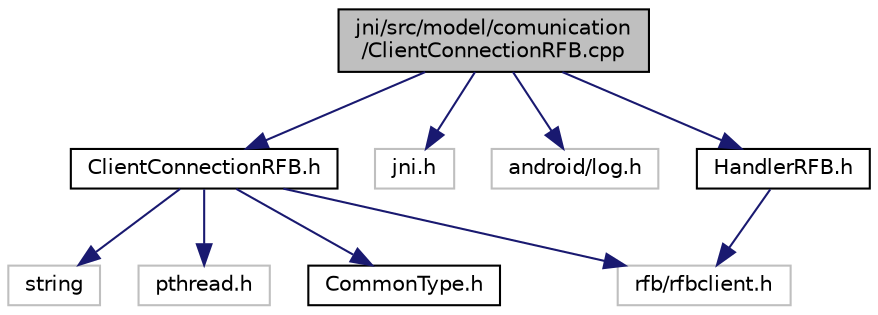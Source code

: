digraph "jni/src/model/comunication/ClientConnectionRFB.cpp"
{
  edge [fontname="Helvetica",fontsize="10",labelfontname="Helvetica",labelfontsize="10"];
  node [fontname="Helvetica",fontsize="10",shape=record];
  Node1 [label="jni/src/model/comunication\l/ClientConnectionRFB.cpp",height=0.2,width=0.4,color="black", fillcolor="grey75", style="filled" fontcolor="black"];
  Node1 -> Node2 [color="midnightblue",fontsize="10",style="solid"];
  Node2 [label="ClientConnectionRFB.h",height=0.2,width=0.4,color="black", fillcolor="white", style="filled",URL="$ClientConnectionRFB_8h.html"];
  Node2 -> Node3 [color="midnightblue",fontsize="10",style="solid"];
  Node3 [label="string",height=0.2,width=0.4,color="grey75", fillcolor="white", style="filled"];
  Node2 -> Node4 [color="midnightblue",fontsize="10",style="solid"];
  Node4 [label="rfb/rfbclient.h",height=0.2,width=0.4,color="grey75", fillcolor="white", style="filled"];
  Node2 -> Node5 [color="midnightblue",fontsize="10",style="solid"];
  Node5 [label="pthread.h",height=0.2,width=0.4,color="grey75", fillcolor="white", style="filled"];
  Node2 -> Node6 [color="midnightblue",fontsize="10",style="solid"];
  Node6 [label="CommonType.h",height=0.2,width=0.4,color="black", fillcolor="white", style="filled",URL="$CommonType_8h.html"];
  Node1 -> Node7 [color="midnightblue",fontsize="10",style="solid"];
  Node7 [label="jni.h",height=0.2,width=0.4,color="grey75", fillcolor="white", style="filled"];
  Node1 -> Node8 [color="midnightblue",fontsize="10",style="solid"];
  Node8 [label="android/log.h",height=0.2,width=0.4,color="grey75", fillcolor="white", style="filled"];
  Node1 -> Node9 [color="midnightblue",fontsize="10",style="solid"];
  Node9 [label="HandlerRFB.h",height=0.2,width=0.4,color="black", fillcolor="white", style="filled",URL="$HandlerRFB_8h.html"];
  Node9 -> Node4 [color="midnightblue",fontsize="10",style="solid"];
}
